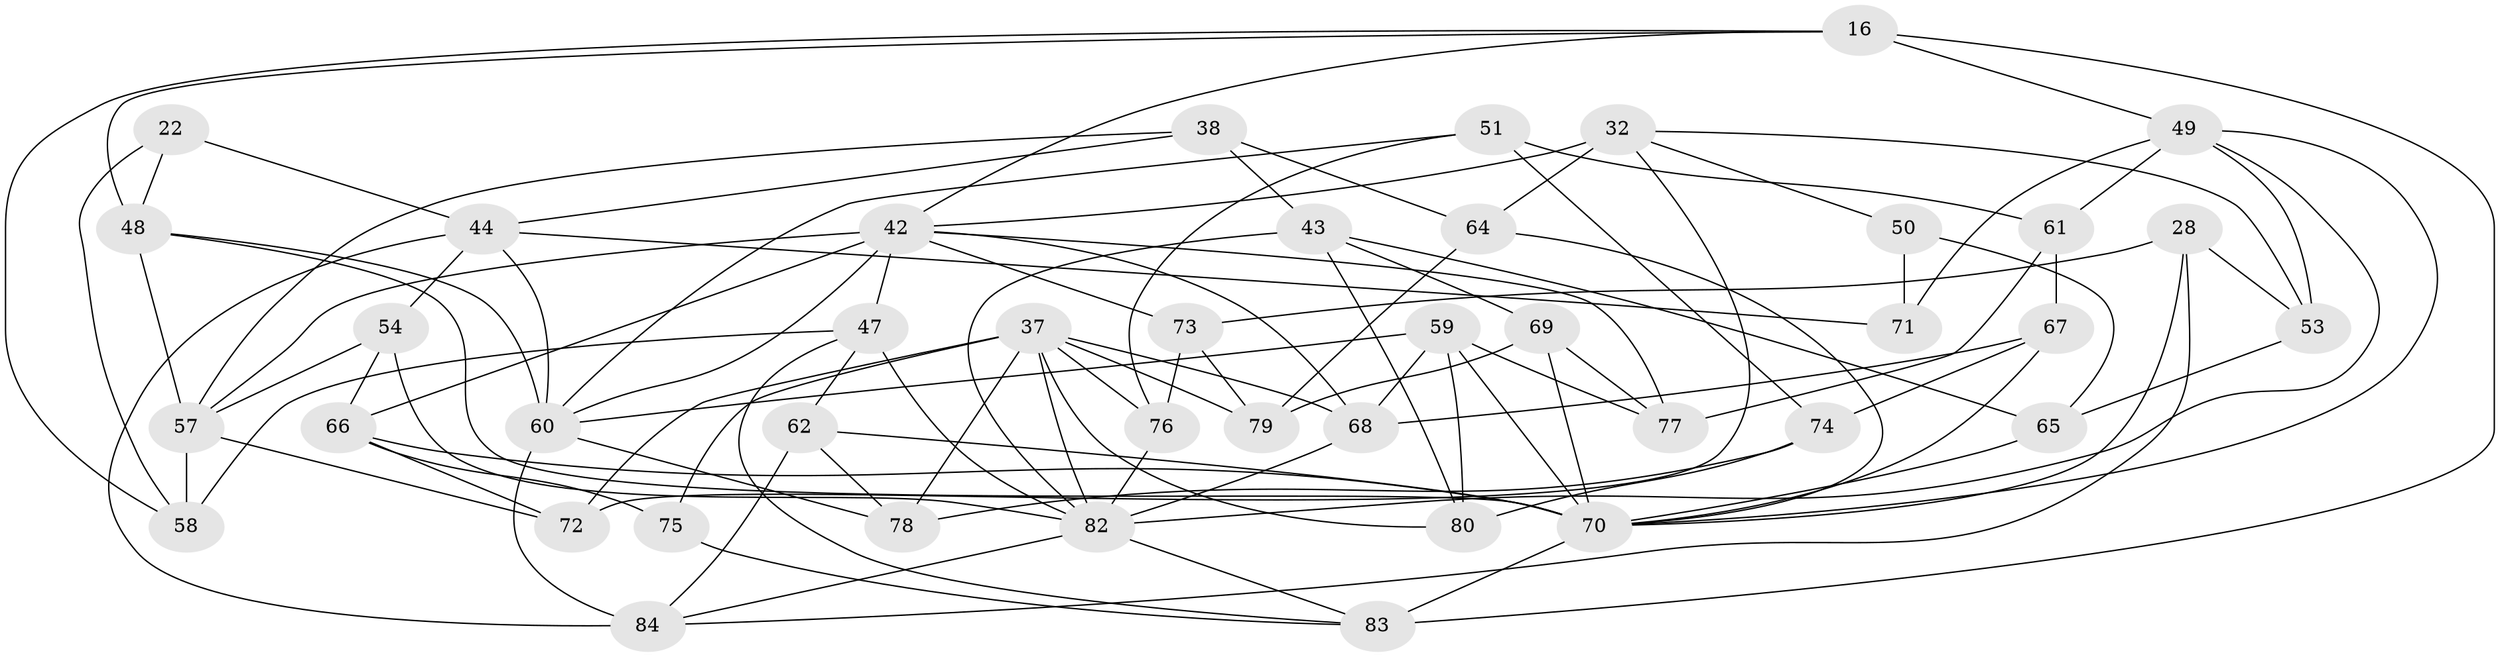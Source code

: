 // original degree distribution, {4: 1.0}
// Generated by graph-tools (version 1.1) at 2025/57/03/09/25 04:57:38]
// undirected, 42 vertices, 102 edges
graph export_dot {
graph [start="1"]
  node [color=gray90,style=filled];
  16 [super="+2"];
  22;
  28 [super="+10"];
  32 [super="+17"];
  37 [super="+21+36"];
  38 [super="+8"];
  42 [super="+7+33+23"];
  43 [super="+29"];
  44 [super="+30"];
  47 [super="+39"];
  48 [super="+15"];
  49 [super="+24+45"];
  50;
  51;
  53;
  54;
  57 [super="+34"];
  58;
  59 [super="+46"];
  60 [super="+41"];
  61;
  62;
  64 [super="+56"];
  65 [super="+12"];
  66 [super="+55"];
  67;
  68 [super="+40"];
  69 [super="+31"];
  70 [super="+11+20+35"];
  71;
  72 [super="+52"];
  73 [super="+14"];
  74;
  75;
  76 [super="+6"];
  77;
  78;
  79 [super="+63"];
  80;
  82 [super="+26+27"];
  83 [super="+81"];
  84 [super="+18"];
  16 -- 42;
  16 -- 48;
  16 -- 83 [weight=2];
  16 -- 58;
  16 -- 49;
  22 -- 58;
  22 -- 48 [weight=2];
  22 -- 44;
  28 -- 73 [weight=2];
  28 -- 84;
  28 -- 53;
  28 -- 70 [weight=2];
  32 -- 50;
  32 -- 53;
  32 -- 64 [weight=2];
  32 -- 72;
  32 -- 42;
  37 -- 79;
  37 -- 75;
  37 -- 68;
  37 -- 76 [weight=2];
  37 -- 80;
  37 -- 72 [weight=2];
  37 -- 78;
  37 -- 82;
  38 -- 43 [weight=2];
  38 -- 57 [weight=2];
  38 -- 64;
  38 -- 44;
  42 -- 47 [weight=2];
  42 -- 73;
  42 -- 60;
  42 -- 57;
  42 -- 68;
  42 -- 66;
  42 -- 77;
  43 -- 69;
  43 -- 65 [weight=2];
  43 -- 80;
  43 -- 82 [weight=2];
  44 -- 71;
  44 -- 60;
  44 -- 54;
  44 -- 84;
  47 -- 58;
  47 -- 83;
  47 -- 82;
  47 -- 62;
  48 -- 60;
  48 -- 57;
  48 -- 70;
  49 -- 71 [weight=2];
  49 -- 61;
  49 -- 70;
  49 -- 82 [weight=2];
  49 -- 53;
  50 -- 71;
  50 -- 65 [weight=2];
  51 -- 61;
  51 -- 74;
  51 -- 76;
  51 -- 60;
  53 -- 65;
  54 -- 82;
  54 -- 66;
  54 -- 57;
  57 -- 58;
  57 -- 72 [weight=2];
  59 -- 68;
  59 -- 60;
  59 -- 70 [weight=2];
  59 -- 80;
  59 -- 77;
  60 -- 84 [weight=2];
  60 -- 78;
  61 -- 67;
  61 -- 77;
  62 -- 78;
  62 -- 84;
  62 -- 70;
  64 -- 70;
  64 -- 79 [weight=2];
  65 -- 70;
  66 -- 75 [weight=2];
  66 -- 72;
  66 -- 70;
  67 -- 74;
  67 -- 68;
  67 -- 70;
  68 -- 82 [weight=2];
  69 -- 70 [weight=2];
  69 -- 77;
  69 -- 79 [weight=2];
  70 -- 83;
  73 -- 76 [weight=2];
  73 -- 79;
  74 -- 78;
  74 -- 80;
  75 -- 83;
  76 -- 82;
  82 -- 83;
  82 -- 84;
}
